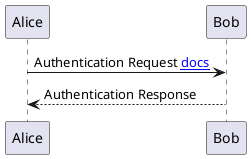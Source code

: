 @startuml sample
Alice -> Bob: Authentication Request [[$./Home docs]]
Bob --> Alice: Authentication Response
@enduml
